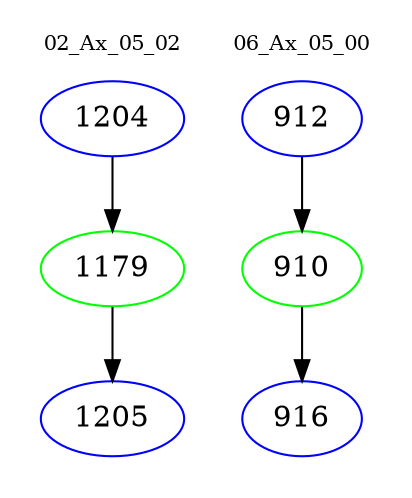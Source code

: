 digraph{
subgraph cluster_0 {
color = white
label = "02_Ax_05_02";
fontsize=10;
T0_1204 [label="1204", color="blue"]
T0_1204 -> T0_1179 [color="black"]
T0_1179 [label="1179", color="green"]
T0_1179 -> T0_1205 [color="black"]
T0_1205 [label="1205", color="blue"]
}
subgraph cluster_1 {
color = white
label = "06_Ax_05_00";
fontsize=10;
T1_912 [label="912", color="blue"]
T1_912 -> T1_910 [color="black"]
T1_910 [label="910", color="green"]
T1_910 -> T1_916 [color="black"]
T1_916 [label="916", color="blue"]
}
}

